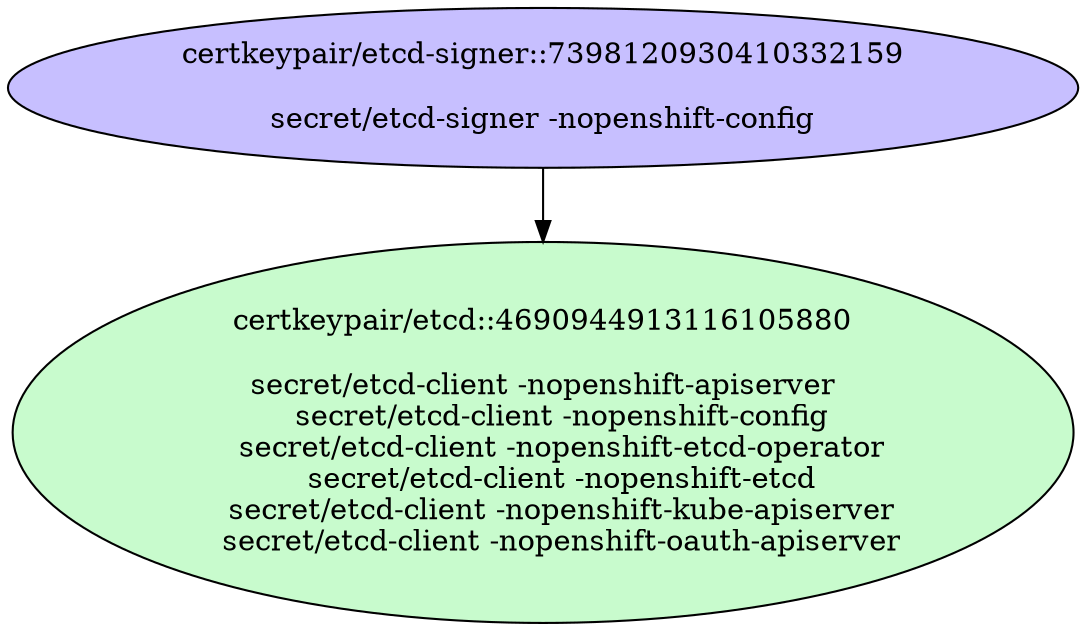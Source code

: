 digraph "Local Certificate" {
  // Node definitions.
  1 [
    label="certkeypair/etcd-signer::7398120930410332159\n\nsecret/etcd-signer -nopenshift-config\n"
    style=filled
    fillcolor="#c7bfff"
  ];
  5 [
    label="certkeypair/etcd::4690944913116105880\n\nsecret/etcd-client -nopenshift-apiserver\n    secret/etcd-client -nopenshift-config\n    secret/etcd-client -nopenshift-etcd-operator\n    secret/etcd-client -nopenshift-etcd\n    secret/etcd-client -nopenshift-kube-apiserver\n    secret/etcd-client -nopenshift-oauth-apiserver\n"
    style=filled
    fillcolor="#c8fbcd"
  ];

  // Edge definitions.
  1 -> 5;
}
